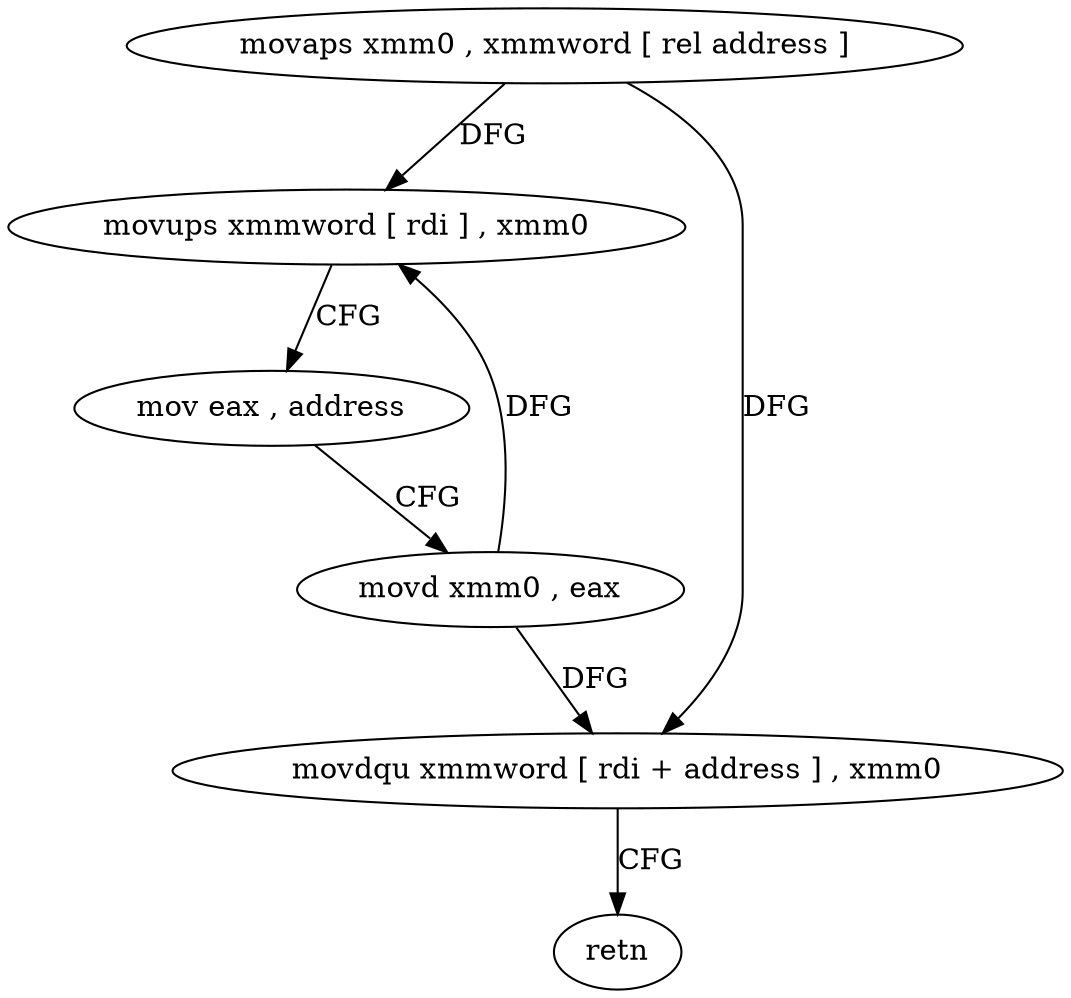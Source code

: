 digraph "func" {
"4229168" [label = "movaps xmm0 , xmmword [ rel address ]" ]
"4229175" [label = "movups xmmword [ rdi ] , xmm0" ]
"4229178" [label = "mov eax , address" ]
"4229183" [label = "movd xmm0 , eax" ]
"4229187" [label = "movdqu xmmword [ rdi + address ] , xmm0" ]
"4229192" [label = "retn" ]
"4229168" -> "4229175" [ label = "DFG" ]
"4229168" -> "4229187" [ label = "DFG" ]
"4229175" -> "4229178" [ label = "CFG" ]
"4229178" -> "4229183" [ label = "CFG" ]
"4229183" -> "4229187" [ label = "DFG" ]
"4229183" -> "4229175" [ label = "DFG" ]
"4229187" -> "4229192" [ label = "CFG" ]
}
